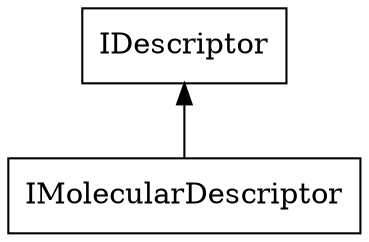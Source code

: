 digraph {

  rankdir= BT;

  imoleculardescriptor -> idescriptor;

  imoleculardescriptor [shape=box,label="IMolecularDescriptor"];
  idescriptor [shape=box,label="IDescriptor"];

}
